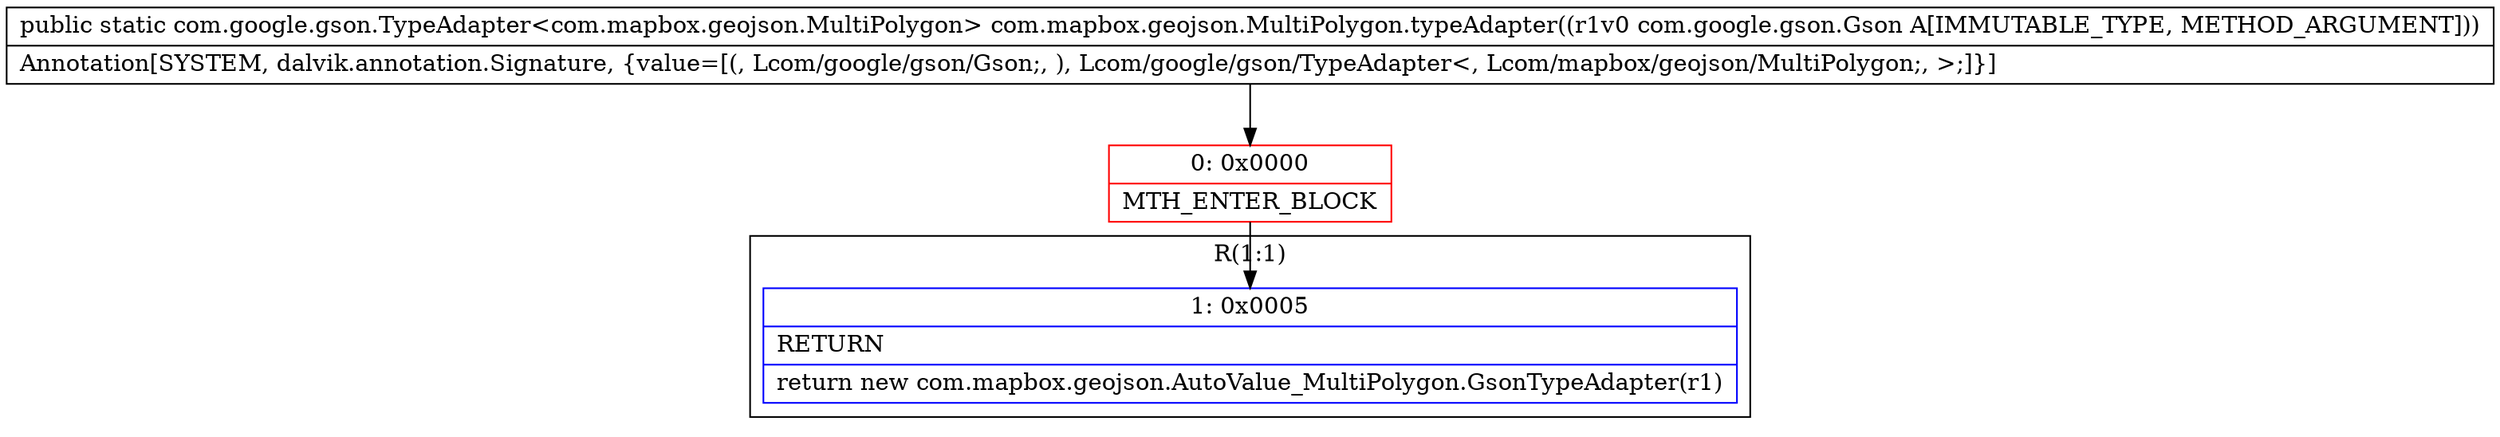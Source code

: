 digraph "CFG forcom.mapbox.geojson.MultiPolygon.typeAdapter(Lcom\/google\/gson\/Gson;)Lcom\/google\/gson\/TypeAdapter;" {
subgraph cluster_Region_1295686048 {
label = "R(1:1)";
node [shape=record,color=blue];
Node_1 [shape=record,label="{1\:\ 0x0005|RETURN\l|return new com.mapbox.geojson.AutoValue_MultiPolygon.GsonTypeAdapter(r1)\l}"];
}
Node_0 [shape=record,color=red,label="{0\:\ 0x0000|MTH_ENTER_BLOCK\l}"];
MethodNode[shape=record,label="{public static com.google.gson.TypeAdapter\<com.mapbox.geojson.MultiPolygon\> com.mapbox.geojson.MultiPolygon.typeAdapter((r1v0 com.google.gson.Gson A[IMMUTABLE_TYPE, METHOD_ARGUMENT]))  | Annotation[SYSTEM, dalvik.annotation.Signature, \{value=[(, Lcom\/google\/gson\/Gson;, ), Lcom\/google\/gson\/TypeAdapter\<, Lcom\/mapbox\/geojson\/MultiPolygon;, \>;]\}]\l}"];
MethodNode -> Node_0;
Node_0 -> Node_1;
}

